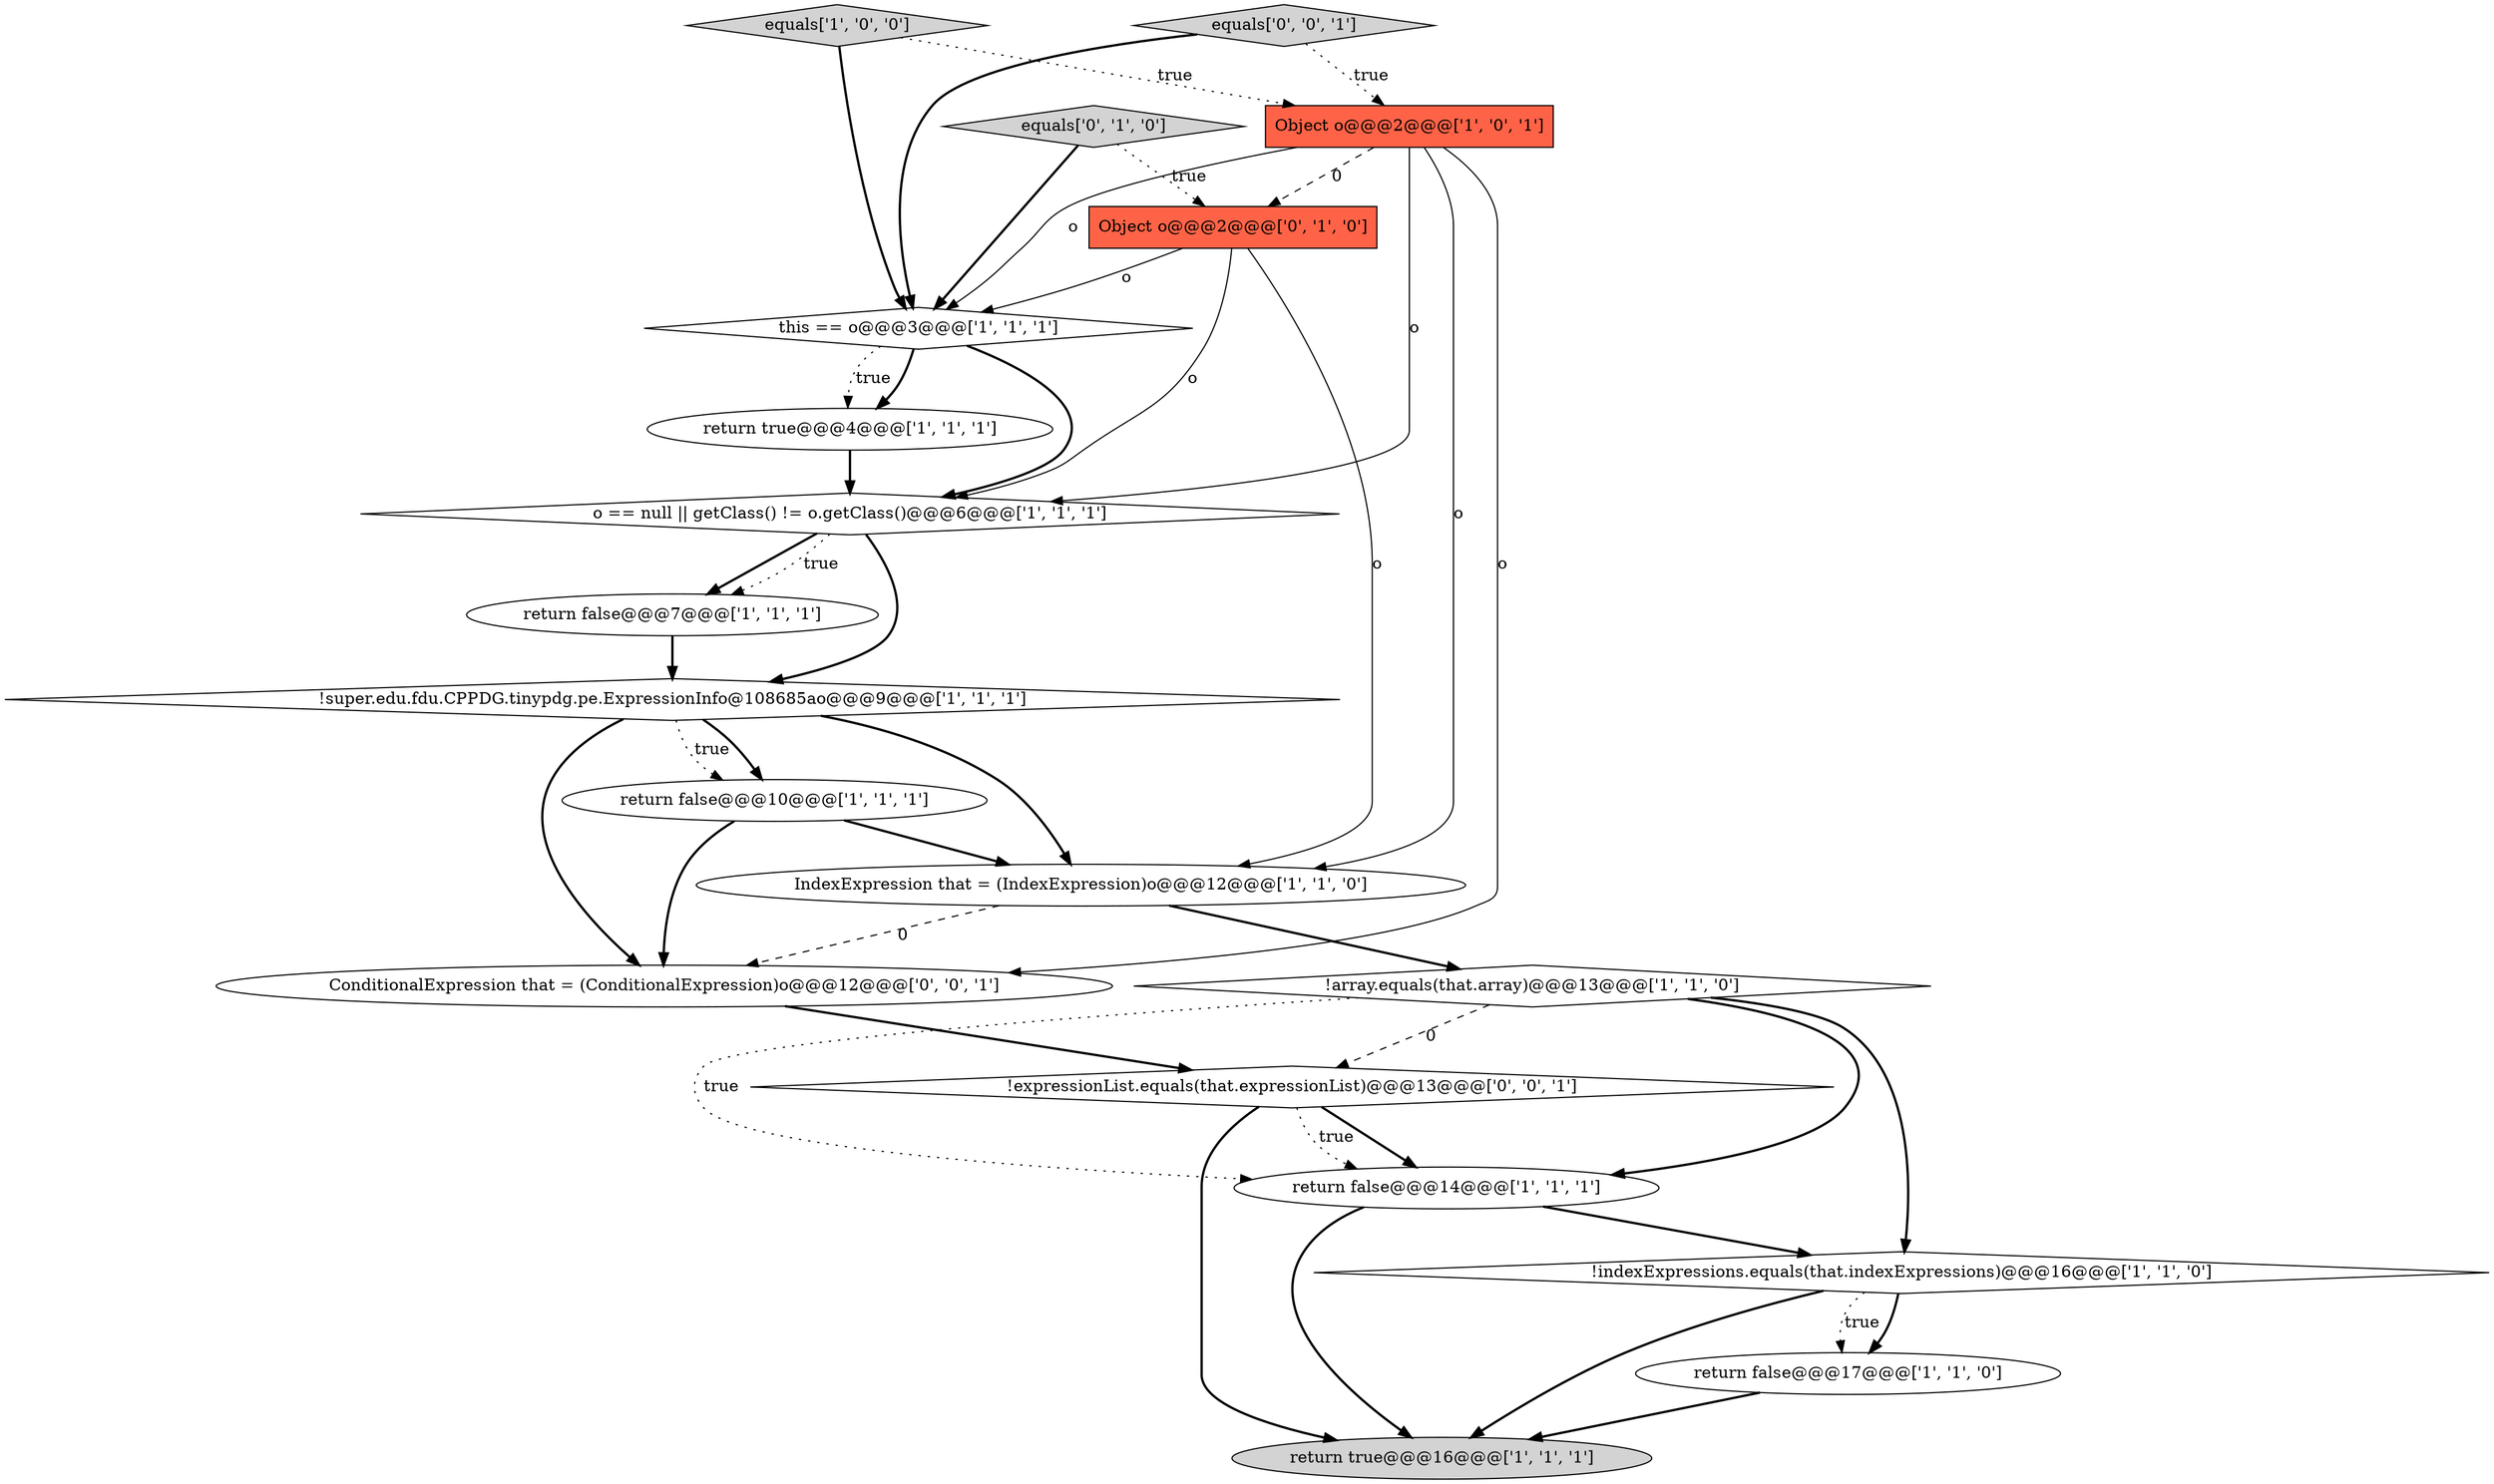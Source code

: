 digraph {
15 [style = filled, label = "equals['0', '1', '0']", fillcolor = lightgray, shape = diamond image = "AAA0AAABBB2BBB"];
4 [style = filled, label = "return false@@@17@@@['1', '1', '0']", fillcolor = white, shape = ellipse image = "AAA0AAABBB1BBB"];
6 [style = filled, label = "equals['1', '0', '0']", fillcolor = lightgray, shape = diamond image = "AAA0AAABBB1BBB"];
8 [style = filled, label = "return false@@@14@@@['1', '1', '1']", fillcolor = white, shape = ellipse image = "AAA0AAABBB1BBB"];
3 [style = filled, label = "return false@@@7@@@['1', '1', '1']", fillcolor = white, shape = ellipse image = "AAA0AAABBB1BBB"];
9 [style = filled, label = "return false@@@10@@@['1', '1', '1']", fillcolor = white, shape = ellipse image = "AAA0AAABBB1BBB"];
5 [style = filled, label = "return true@@@4@@@['1', '1', '1']", fillcolor = white, shape = ellipse image = "AAA0AAABBB1BBB"];
18 [style = filled, label = "equals['0', '0', '1']", fillcolor = lightgray, shape = diamond image = "AAA0AAABBB3BBB"];
1 [style = filled, label = "!array.equals(that.array)@@@13@@@['1', '1', '0']", fillcolor = white, shape = diamond image = "AAA0AAABBB1BBB"];
13 [style = filled, label = "return true@@@16@@@['1', '1', '1']", fillcolor = lightgray, shape = ellipse image = "AAA0AAABBB1BBB"];
12 [style = filled, label = "this == o@@@3@@@['1', '1', '1']", fillcolor = white, shape = diamond image = "AAA0AAABBB1BBB"];
14 [style = filled, label = "Object o@@@2@@@['0', '1', '0']", fillcolor = tomato, shape = box image = "AAA1AAABBB2BBB"];
11 [style = filled, label = "IndexExpression that = (IndexExpression)o@@@12@@@['1', '1', '0']", fillcolor = white, shape = ellipse image = "AAA0AAABBB1BBB"];
16 [style = filled, label = "ConditionalExpression that = (ConditionalExpression)o@@@12@@@['0', '0', '1']", fillcolor = white, shape = ellipse image = "AAA0AAABBB3BBB"];
17 [style = filled, label = "!expressionList.equals(that.expressionList)@@@13@@@['0', '0', '1']", fillcolor = white, shape = diamond image = "AAA0AAABBB3BBB"];
7 [style = filled, label = "!super.edu.fdu.CPPDG.tinypdg.pe.ExpressionInfo@108685ao@@@9@@@['1', '1', '1']", fillcolor = white, shape = diamond image = "AAA0AAABBB1BBB"];
10 [style = filled, label = "Object o@@@2@@@['1', '0', '1']", fillcolor = tomato, shape = box image = "AAA0AAABBB1BBB"];
2 [style = filled, label = "!indexExpressions.equals(that.indexExpressions)@@@16@@@['1', '1', '0']", fillcolor = white, shape = diamond image = "AAA0AAABBB1BBB"];
0 [style = filled, label = "o == null || getClass() != o.getClass()@@@6@@@['1', '1', '1']", fillcolor = white, shape = diamond image = "AAA0AAABBB1BBB"];
0->3 [style = bold, label=""];
17->8 [style = bold, label=""];
10->16 [style = solid, label="o"];
14->0 [style = solid, label="o"];
7->11 [style = bold, label=""];
1->8 [style = bold, label=""];
12->5 [style = bold, label=""];
9->11 [style = bold, label=""];
11->1 [style = bold, label=""];
11->16 [style = dashed, label="0"];
4->13 [style = bold, label=""];
10->11 [style = solid, label="o"];
18->12 [style = bold, label=""];
16->17 [style = bold, label=""];
7->9 [style = dotted, label="true"];
15->14 [style = dotted, label="true"];
12->0 [style = bold, label=""];
2->4 [style = bold, label=""];
9->16 [style = bold, label=""];
0->7 [style = bold, label=""];
2->13 [style = bold, label=""];
18->10 [style = dotted, label="true"];
6->10 [style = dotted, label="true"];
7->9 [style = bold, label=""];
17->8 [style = dotted, label="true"];
1->17 [style = dashed, label="0"];
10->0 [style = solid, label="o"];
5->0 [style = bold, label=""];
12->5 [style = dotted, label="true"];
3->7 [style = bold, label=""];
14->11 [style = solid, label="o"];
8->2 [style = bold, label=""];
2->4 [style = dotted, label="true"];
7->16 [style = bold, label=""];
1->8 [style = dotted, label="true"];
14->12 [style = solid, label="o"];
1->2 [style = bold, label=""];
15->12 [style = bold, label=""];
0->3 [style = dotted, label="true"];
17->13 [style = bold, label=""];
10->14 [style = dashed, label="0"];
8->13 [style = bold, label=""];
10->12 [style = solid, label="o"];
6->12 [style = bold, label=""];
}
